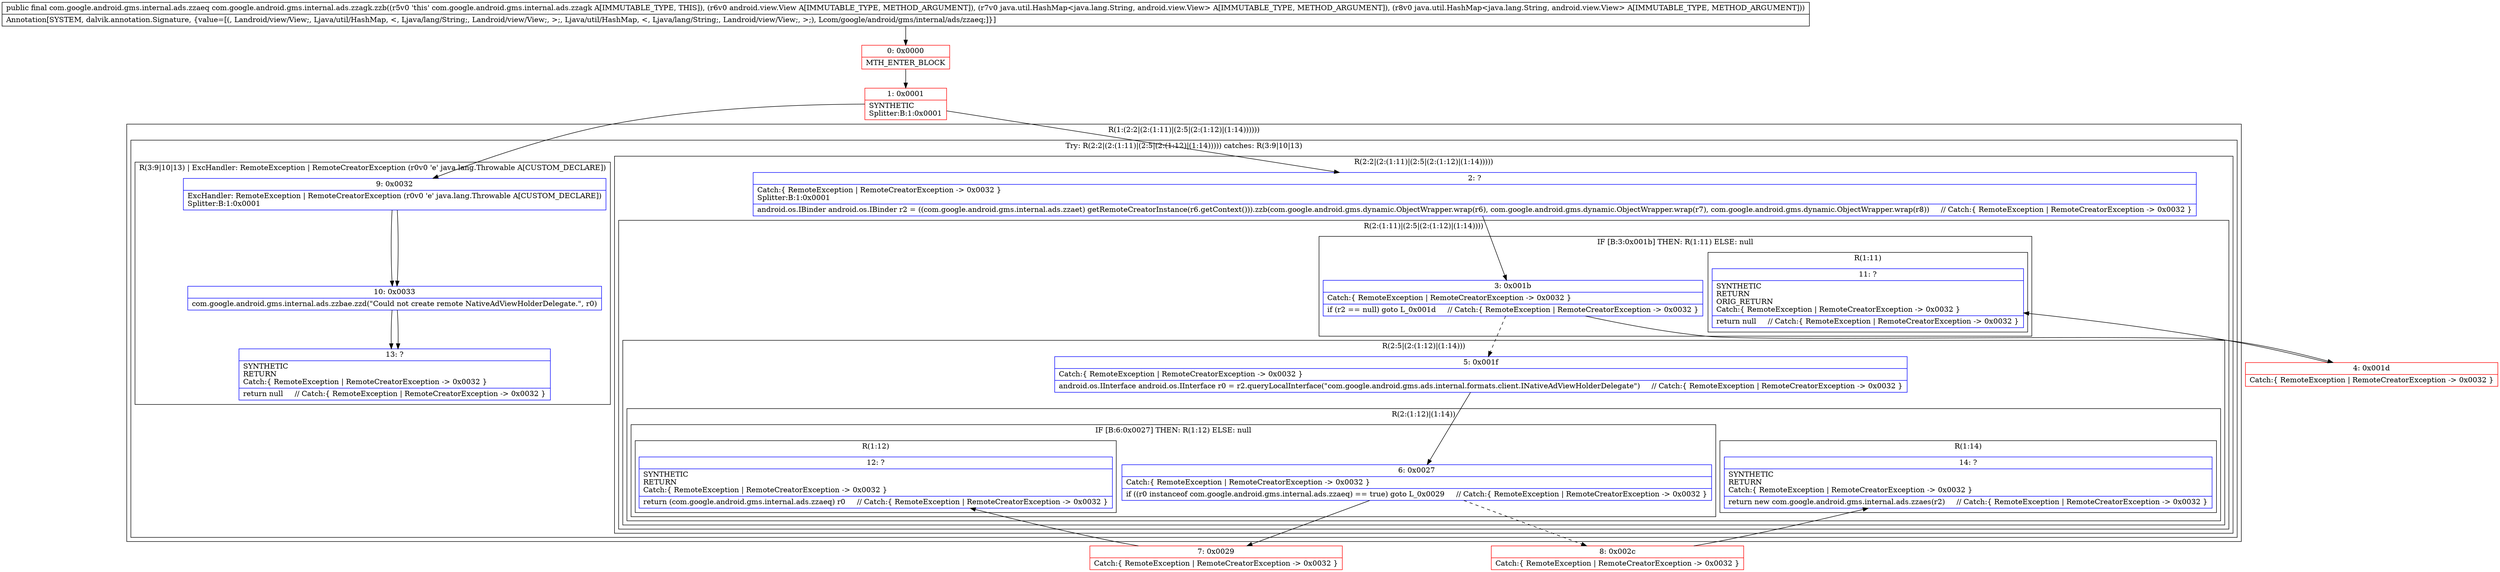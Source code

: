 digraph "CFG forcom.google.android.gms.internal.ads.zzagk.zzb(Landroid\/view\/View;Ljava\/util\/HashMap;Ljava\/util\/HashMap;)Lcom\/google\/android\/gms\/internal\/ads\/zzaeq;" {
subgraph cluster_Region_744894122 {
label = "R(1:(2:2|(2:(1:11)|(2:5|(2:(1:12)|(1:14))))))";
node [shape=record,color=blue];
subgraph cluster_TryCatchRegion_1574985602 {
label = "Try: R(2:2|(2:(1:11)|(2:5|(2:(1:12)|(1:14))))) catches: R(3:9|10|13)";
node [shape=record,color=blue];
subgraph cluster_Region_2085198927 {
label = "R(2:2|(2:(1:11)|(2:5|(2:(1:12)|(1:14)))))";
node [shape=record,color=blue];
Node_2 [shape=record,label="{2\:\ ?|Catch:\{ RemoteException \| RemoteCreatorException \-\> 0x0032 \}\lSplitter:B:1:0x0001\l|android.os.IBinder android.os.IBinder r2 = ((com.google.android.gms.internal.ads.zzaet) getRemoteCreatorInstance(r6.getContext())).zzb(com.google.android.gms.dynamic.ObjectWrapper.wrap(r6), com.google.android.gms.dynamic.ObjectWrapper.wrap(r7), com.google.android.gms.dynamic.ObjectWrapper.wrap(r8))     \/\/ Catch:\{ RemoteException \| RemoteCreatorException \-\> 0x0032 \}\l}"];
subgraph cluster_Region_1537957279 {
label = "R(2:(1:11)|(2:5|(2:(1:12)|(1:14))))";
node [shape=record,color=blue];
subgraph cluster_IfRegion_868938720 {
label = "IF [B:3:0x001b] THEN: R(1:11) ELSE: null";
node [shape=record,color=blue];
Node_3 [shape=record,label="{3\:\ 0x001b|Catch:\{ RemoteException \| RemoteCreatorException \-\> 0x0032 \}\l|if (r2 == null) goto L_0x001d     \/\/ Catch:\{ RemoteException \| RemoteCreatorException \-\> 0x0032 \}\l}"];
subgraph cluster_Region_1016760877 {
label = "R(1:11)";
node [shape=record,color=blue];
Node_11 [shape=record,label="{11\:\ ?|SYNTHETIC\lRETURN\lORIG_RETURN\lCatch:\{ RemoteException \| RemoteCreatorException \-\> 0x0032 \}\l|return null     \/\/ Catch:\{ RemoteException \| RemoteCreatorException \-\> 0x0032 \}\l}"];
}
}
subgraph cluster_Region_707109925 {
label = "R(2:5|(2:(1:12)|(1:14)))";
node [shape=record,color=blue];
Node_5 [shape=record,label="{5\:\ 0x001f|Catch:\{ RemoteException \| RemoteCreatorException \-\> 0x0032 \}\l|android.os.IInterface android.os.IInterface r0 = r2.queryLocalInterface(\"com.google.android.gms.ads.internal.formats.client.INativeAdViewHolderDelegate\")     \/\/ Catch:\{ RemoteException \| RemoteCreatorException \-\> 0x0032 \}\l}"];
subgraph cluster_Region_563404906 {
label = "R(2:(1:12)|(1:14))";
node [shape=record,color=blue];
subgraph cluster_IfRegion_840767635 {
label = "IF [B:6:0x0027] THEN: R(1:12) ELSE: null";
node [shape=record,color=blue];
Node_6 [shape=record,label="{6\:\ 0x0027|Catch:\{ RemoteException \| RemoteCreatorException \-\> 0x0032 \}\l|if ((r0 instanceof com.google.android.gms.internal.ads.zzaeq) == true) goto L_0x0029     \/\/ Catch:\{ RemoteException \| RemoteCreatorException \-\> 0x0032 \}\l}"];
subgraph cluster_Region_1445767363 {
label = "R(1:12)";
node [shape=record,color=blue];
Node_12 [shape=record,label="{12\:\ ?|SYNTHETIC\lRETURN\lCatch:\{ RemoteException \| RemoteCreatorException \-\> 0x0032 \}\l|return (com.google.android.gms.internal.ads.zzaeq) r0     \/\/ Catch:\{ RemoteException \| RemoteCreatorException \-\> 0x0032 \}\l}"];
}
}
subgraph cluster_Region_33970040 {
label = "R(1:14)";
node [shape=record,color=blue];
Node_14 [shape=record,label="{14\:\ ?|SYNTHETIC\lRETURN\lCatch:\{ RemoteException \| RemoteCreatorException \-\> 0x0032 \}\l|return new com.google.android.gms.internal.ads.zzaes(r2)     \/\/ Catch:\{ RemoteException \| RemoteCreatorException \-\> 0x0032 \}\l}"];
}
}
}
}
}
subgraph cluster_Region_2119677845 {
label = "R(3:9|10|13) | ExcHandler: RemoteException \| RemoteCreatorException (r0v0 'e' java.lang.Throwable A[CUSTOM_DECLARE])\l";
node [shape=record,color=blue];
Node_9 [shape=record,label="{9\:\ 0x0032|ExcHandler: RemoteException \| RemoteCreatorException (r0v0 'e' java.lang.Throwable A[CUSTOM_DECLARE])\lSplitter:B:1:0x0001\l}"];
Node_10 [shape=record,label="{10\:\ 0x0033|com.google.android.gms.internal.ads.zzbae.zzd(\"Could not create remote NativeAdViewHolderDelegate.\", r0)\l}"];
Node_13 [shape=record,label="{13\:\ ?|SYNTHETIC\lRETURN\lCatch:\{ RemoteException \| RemoteCreatorException \-\> 0x0032 \}\l|return null     \/\/ Catch:\{ RemoteException \| RemoteCreatorException \-\> 0x0032 \}\l}"];
}
}
}
subgraph cluster_Region_2119677845 {
label = "R(3:9|10|13) | ExcHandler: RemoteException \| RemoteCreatorException (r0v0 'e' java.lang.Throwable A[CUSTOM_DECLARE])\l";
node [shape=record,color=blue];
Node_9 [shape=record,label="{9\:\ 0x0032|ExcHandler: RemoteException \| RemoteCreatorException (r0v0 'e' java.lang.Throwable A[CUSTOM_DECLARE])\lSplitter:B:1:0x0001\l}"];
Node_10 [shape=record,label="{10\:\ 0x0033|com.google.android.gms.internal.ads.zzbae.zzd(\"Could not create remote NativeAdViewHolderDelegate.\", r0)\l}"];
Node_13 [shape=record,label="{13\:\ ?|SYNTHETIC\lRETURN\lCatch:\{ RemoteException \| RemoteCreatorException \-\> 0x0032 \}\l|return null     \/\/ Catch:\{ RemoteException \| RemoteCreatorException \-\> 0x0032 \}\l}"];
}
Node_0 [shape=record,color=red,label="{0\:\ 0x0000|MTH_ENTER_BLOCK\l}"];
Node_1 [shape=record,color=red,label="{1\:\ 0x0001|SYNTHETIC\lSplitter:B:1:0x0001\l}"];
Node_4 [shape=record,color=red,label="{4\:\ 0x001d|Catch:\{ RemoteException \| RemoteCreatorException \-\> 0x0032 \}\l}"];
Node_7 [shape=record,color=red,label="{7\:\ 0x0029|Catch:\{ RemoteException \| RemoteCreatorException \-\> 0x0032 \}\l}"];
Node_8 [shape=record,color=red,label="{8\:\ 0x002c|Catch:\{ RemoteException \| RemoteCreatorException \-\> 0x0032 \}\l}"];
MethodNode[shape=record,label="{public final com.google.android.gms.internal.ads.zzaeq com.google.android.gms.internal.ads.zzagk.zzb((r5v0 'this' com.google.android.gms.internal.ads.zzagk A[IMMUTABLE_TYPE, THIS]), (r6v0 android.view.View A[IMMUTABLE_TYPE, METHOD_ARGUMENT]), (r7v0 java.util.HashMap\<java.lang.String, android.view.View\> A[IMMUTABLE_TYPE, METHOD_ARGUMENT]), (r8v0 java.util.HashMap\<java.lang.String, android.view.View\> A[IMMUTABLE_TYPE, METHOD_ARGUMENT]))  | Annotation[SYSTEM, dalvik.annotation.Signature, \{value=[(, Landroid\/view\/View;, Ljava\/util\/HashMap, \<, Ljava\/lang\/String;, Landroid\/view\/View;, \>;, Ljava\/util\/HashMap, \<, Ljava\/lang\/String;, Landroid\/view\/View;, \>;), Lcom\/google\/android\/gms\/internal\/ads\/zzaeq;]\}]\l}"];
MethodNode -> Node_0;
Node_2 -> Node_3;
Node_3 -> Node_4;
Node_3 -> Node_5[style=dashed];
Node_5 -> Node_6;
Node_6 -> Node_7;
Node_6 -> Node_8[style=dashed];
Node_9 -> Node_10;
Node_10 -> Node_13;
Node_9 -> Node_10;
Node_10 -> Node_13;
Node_0 -> Node_1;
Node_1 -> Node_2;
Node_1 -> Node_9;
Node_4 -> Node_11;
Node_7 -> Node_12;
Node_8 -> Node_14;
}

